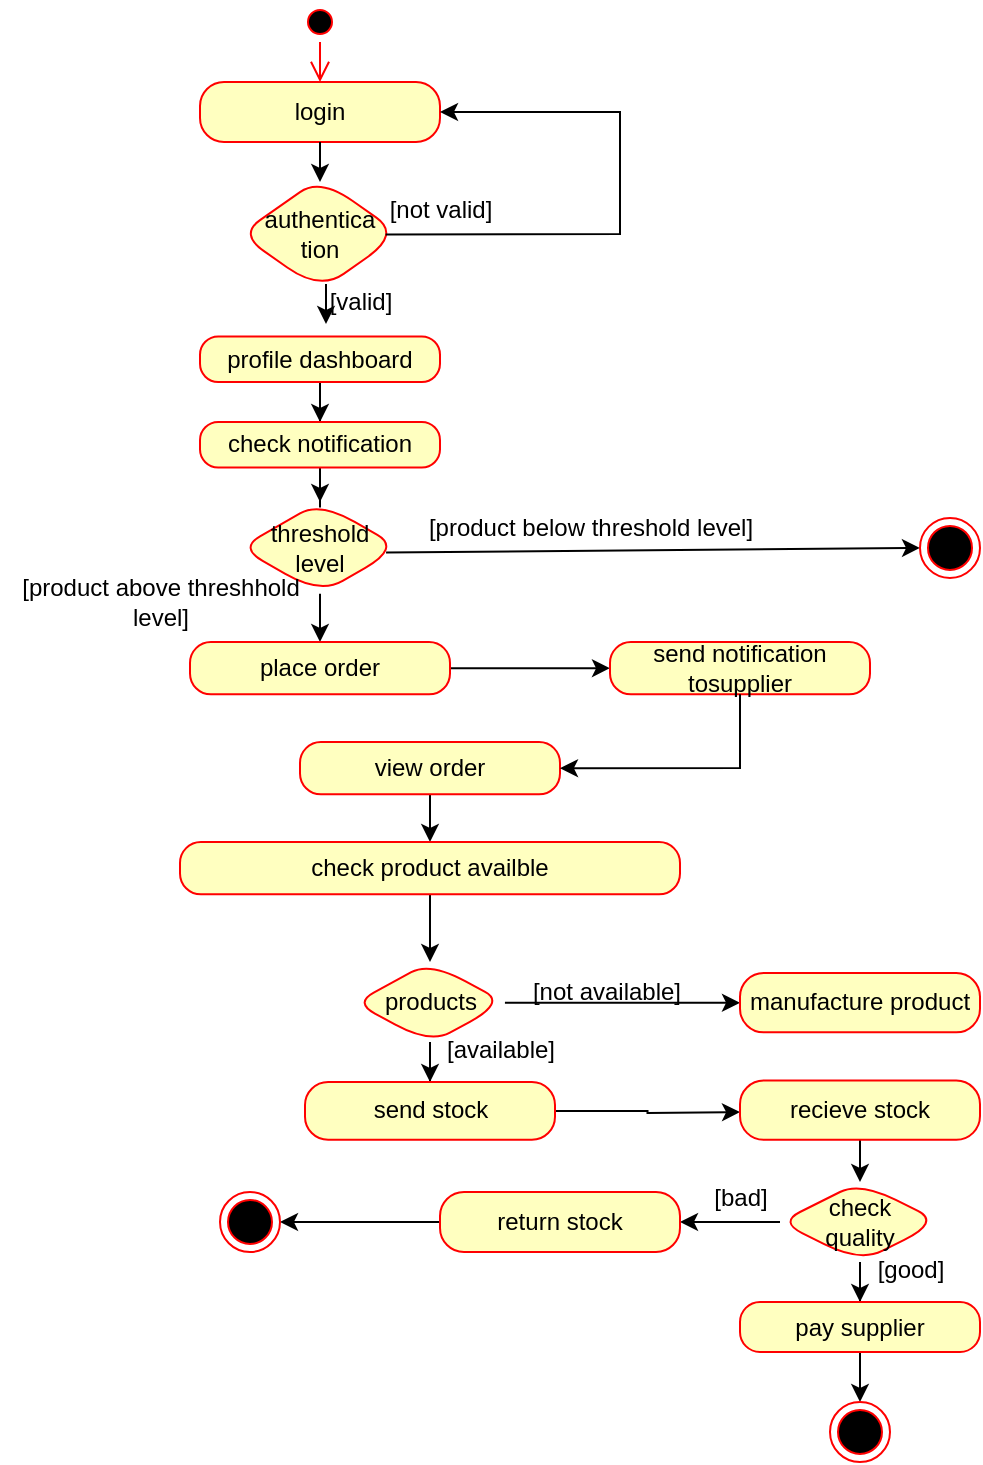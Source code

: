 <mxfile version="25.0.3">
  <diagram name="Page-1" id="9t7xzfBkgZPHPd9igZYV">
    <mxGraphModel dx="1674" dy="696" grid="1" gridSize="10" guides="1" tooltips="1" connect="1" arrows="1" fold="1" page="1" pageScale="1" pageWidth="850" pageHeight="1100" math="0" shadow="0">
      <root>
        <mxCell id="0" />
        <mxCell id="1" parent="0" />
        <mxCell id="rXoR8evQToIiPD2TJ-ZC-3" value="" style="ellipse;html=1;shape=startState;fillColor=#000000;strokeColor=#ff0000;" vertex="1" parent="1">
          <mxGeometry x="390" y="10" width="20" height="20" as="geometry" />
        </mxCell>
        <mxCell id="rXoR8evQToIiPD2TJ-ZC-4" value="" style="edgeStyle=orthogonalEdgeStyle;html=1;verticalAlign=bottom;endArrow=open;endSize=8;strokeColor=#ff0000;rounded=0;" edge="1" parent="1" source="rXoR8evQToIiPD2TJ-ZC-3">
          <mxGeometry relative="1" as="geometry">
            <mxPoint x="400" y="50" as="targetPoint" />
          </mxGeometry>
        </mxCell>
        <mxCell id="rXoR8evQToIiPD2TJ-ZC-5" value="login" style="rounded=1;whiteSpace=wrap;html=1;arcSize=40;fontColor=#000000;fillColor=#ffffc0;strokeColor=#ff0000;" vertex="1" parent="1">
          <mxGeometry x="340" y="50" width="120" height="30" as="geometry" />
        </mxCell>
        <mxCell id="rXoR8evQToIiPD2TJ-ZC-6" value="" style="edgeStyle=orthogonalEdgeStyle;rounded=0;orthogonalLoop=1;jettySize=auto;html=1;" edge="1" parent="1">
          <mxGeometry relative="1" as="geometry">
            <mxPoint x="400" y="80" as="sourcePoint" />
            <mxPoint x="400" y="100" as="targetPoint" />
          </mxGeometry>
        </mxCell>
        <mxCell id="rXoR8evQToIiPD2TJ-ZC-7" value="authentica&lt;div&gt;tion&lt;/div&gt;" style="rhombus;whiteSpace=wrap;html=1;fillColor=#ffffc0;strokeColor=#ff0000;fontColor=#000000;rounded=1;arcSize=40;" vertex="1" parent="1">
          <mxGeometry x="360" y="98" width="80" height="56.25" as="geometry" />
        </mxCell>
        <mxCell id="rXoR8evQToIiPD2TJ-ZC-13" value="" style="edgeStyle=orthogonalEdgeStyle;rounded=0;orthogonalLoop=1;jettySize=auto;html=1;" edge="1" parent="1" source="rXoR8evQToIiPD2TJ-ZC-8" target="rXoR8evQToIiPD2TJ-ZC-12">
          <mxGeometry relative="1" as="geometry" />
        </mxCell>
        <mxCell id="rXoR8evQToIiPD2TJ-ZC-8" value="profile dashboard" style="whiteSpace=wrap;html=1;fillColor=#ffffc0;strokeColor=#ff0000;fontColor=#000000;rounded=1;arcSize=40;" vertex="1" parent="1">
          <mxGeometry x="340" y="177.25" width="120" height="22.75" as="geometry" />
        </mxCell>
        <mxCell id="rXoR8evQToIiPD2TJ-ZC-9" value="[valid]" style="text;html=1;align=center;verticalAlign=middle;resizable=0;points=[];autosize=1;strokeColor=none;fillColor=none;" vertex="1" parent="1">
          <mxGeometry x="395" y="145" width="50" height="30" as="geometry" />
        </mxCell>
        <mxCell id="rXoR8evQToIiPD2TJ-ZC-10" value="" style="edgeStyle=orthogonalEdgeStyle;rounded=0;orthogonalLoop=1;jettySize=auto;html=1;" edge="1" parent="1">
          <mxGeometry relative="1" as="geometry">
            <mxPoint x="403" y="151" as="sourcePoint" />
            <mxPoint x="403" y="171" as="targetPoint" />
          </mxGeometry>
        </mxCell>
        <mxCell id="rXoR8evQToIiPD2TJ-ZC-11" value="" style="endArrow=classic;html=1;rounded=0;exitX=0.91;exitY=0.502;exitDx=0;exitDy=0;entryX=1;entryY=0.5;entryDx=0;entryDy=0;exitPerimeter=0;" edge="1" parent="1" source="rXoR8evQToIiPD2TJ-ZC-7" target="rXoR8evQToIiPD2TJ-ZC-5">
          <mxGeometry width="50" height="50" relative="1" as="geometry">
            <mxPoint x="400" y="200" as="sourcePoint" />
            <mxPoint x="450" y="150" as="targetPoint" />
            <Array as="points">
              <mxPoint x="550" y="126" />
              <mxPoint x="550" y="65" />
            </Array>
          </mxGeometry>
        </mxCell>
        <mxCell id="rXoR8evQToIiPD2TJ-ZC-15" value="" style="edgeStyle=orthogonalEdgeStyle;rounded=0;orthogonalLoop=1;jettySize=auto;html=1;" edge="1" parent="1" source="rXoR8evQToIiPD2TJ-ZC-12" target="rXoR8evQToIiPD2TJ-ZC-14">
          <mxGeometry relative="1" as="geometry" />
        </mxCell>
        <mxCell id="rXoR8evQToIiPD2TJ-ZC-12" value="check notification" style="whiteSpace=wrap;html=1;fillColor=#ffffc0;strokeColor=#ff0000;fontColor=#000000;rounded=1;arcSize=40;" vertex="1" parent="1">
          <mxGeometry x="340" y="220" width="120" height="22.75" as="geometry" />
        </mxCell>
        <mxCell id="rXoR8evQToIiPD2TJ-ZC-19" value="" style="edgeStyle=orthogonalEdgeStyle;rounded=0;orthogonalLoop=1;jettySize=auto;html=1;" edge="1" parent="1" source="rXoR8evQToIiPD2TJ-ZC-14" target="rXoR8evQToIiPD2TJ-ZC-18">
          <mxGeometry relative="1" as="geometry" />
        </mxCell>
        <mxCell id="rXoR8evQToIiPD2TJ-ZC-14" value="threshold&lt;div&gt;level&lt;/div&gt;" style="rhombus;whiteSpace=wrap;html=1;fillColor=#ffffc0;strokeColor=#ff0000;fontColor=#000000;rounded=1;arcSize=40;" vertex="1" parent="1">
          <mxGeometry x="360" y="260" width="80" height="45.88" as="geometry" />
        </mxCell>
        <mxCell id="rXoR8evQToIiPD2TJ-ZC-21" value="" style="edgeStyle=orthogonalEdgeStyle;rounded=0;orthogonalLoop=1;jettySize=auto;html=1;" edge="1" parent="1" source="rXoR8evQToIiPD2TJ-ZC-18" target="rXoR8evQToIiPD2TJ-ZC-20">
          <mxGeometry relative="1" as="geometry" />
        </mxCell>
        <mxCell id="rXoR8evQToIiPD2TJ-ZC-18" value="place order" style="whiteSpace=wrap;html=1;fillColor=#ffffc0;strokeColor=#ff0000;fontColor=#000000;rounded=1;arcSize=40;" vertex="1" parent="1">
          <mxGeometry x="335" y="330" width="130" height="26.18" as="geometry" />
        </mxCell>
        <mxCell id="rXoR8evQToIiPD2TJ-ZC-20" value="send notification tosupplier" style="whiteSpace=wrap;html=1;fillColor=#ffffc0;strokeColor=#ff0000;fontColor=#000000;rounded=1;arcSize=40;" vertex="1" parent="1">
          <mxGeometry x="545" y="330" width="130" height="26.18" as="geometry" />
        </mxCell>
        <mxCell id="rXoR8evQToIiPD2TJ-ZC-25" value="" style="edgeStyle=orthogonalEdgeStyle;rounded=0;orthogonalLoop=1;jettySize=auto;html=1;" edge="1" parent="1" source="rXoR8evQToIiPD2TJ-ZC-22" target="rXoR8evQToIiPD2TJ-ZC-24">
          <mxGeometry relative="1" as="geometry" />
        </mxCell>
        <mxCell id="rXoR8evQToIiPD2TJ-ZC-22" value="view order" style="whiteSpace=wrap;html=1;fillColor=#ffffc0;strokeColor=#ff0000;fontColor=#000000;rounded=1;arcSize=40;" vertex="1" parent="1">
          <mxGeometry x="390" y="380" width="130" height="26.18" as="geometry" />
        </mxCell>
        <mxCell id="rXoR8evQToIiPD2TJ-ZC-27" value="" style="edgeStyle=orthogonalEdgeStyle;rounded=0;orthogonalLoop=1;jettySize=auto;html=1;" edge="1" parent="1" source="rXoR8evQToIiPD2TJ-ZC-24" target="rXoR8evQToIiPD2TJ-ZC-26">
          <mxGeometry relative="1" as="geometry" />
        </mxCell>
        <mxCell id="rXoR8evQToIiPD2TJ-ZC-24" value="check product availble" style="whiteSpace=wrap;html=1;fillColor=#ffffc0;strokeColor=#ff0000;fontColor=#000000;rounded=1;arcSize=40;" vertex="1" parent="1">
          <mxGeometry x="330" y="430" width="250" height="26.18" as="geometry" />
        </mxCell>
        <mxCell id="rXoR8evQToIiPD2TJ-ZC-29" value="" style="edgeStyle=orthogonalEdgeStyle;rounded=0;orthogonalLoop=1;jettySize=auto;html=1;" edge="1" parent="1" source="rXoR8evQToIiPD2TJ-ZC-26" target="rXoR8evQToIiPD2TJ-ZC-28">
          <mxGeometry relative="1" as="geometry" />
        </mxCell>
        <mxCell id="rXoR8evQToIiPD2TJ-ZC-33" value="" style="edgeStyle=orthogonalEdgeStyle;rounded=0;orthogonalLoop=1;jettySize=auto;html=1;" edge="1" parent="1" source="rXoR8evQToIiPD2TJ-ZC-26" target="rXoR8evQToIiPD2TJ-ZC-32">
          <mxGeometry relative="1" as="geometry" />
        </mxCell>
        <mxCell id="rXoR8evQToIiPD2TJ-ZC-26" value="products" style="rhombus;whiteSpace=wrap;html=1;fillColor=#ffffc0;strokeColor=#ff0000;fontColor=#000000;rounded=1;arcSize=40;" vertex="1" parent="1">
          <mxGeometry x="417.5" y="490" width="75" height="40.73" as="geometry" />
        </mxCell>
        <mxCell id="rXoR8evQToIiPD2TJ-ZC-28" value="manufacture product" style="whiteSpace=wrap;html=1;fillColor=#ffffc0;strokeColor=#ff0000;fontColor=#000000;rounded=1;arcSize=40;" vertex="1" parent="1">
          <mxGeometry x="610" y="495.55" width="120" height="29.63" as="geometry" />
        </mxCell>
        <mxCell id="rXoR8evQToIiPD2TJ-ZC-37" value="" style="edgeStyle=orthogonalEdgeStyle;rounded=0;orthogonalLoop=1;jettySize=auto;html=1;" edge="1" parent="1" source="rXoR8evQToIiPD2TJ-ZC-32">
          <mxGeometry relative="1" as="geometry">
            <mxPoint x="610" y="565" as="targetPoint" />
          </mxGeometry>
        </mxCell>
        <mxCell id="rXoR8evQToIiPD2TJ-ZC-32" value="send stock" style="whiteSpace=wrap;html=1;fillColor=#ffffc0;strokeColor=#ff0000;fontColor=#000000;rounded=1;arcSize=40;" vertex="1" parent="1">
          <mxGeometry x="392.5" y="550" width="125" height="28.9" as="geometry" />
        </mxCell>
        <mxCell id="rXoR8evQToIiPD2TJ-ZC-42" value="" style="edgeStyle=orthogonalEdgeStyle;rounded=0;orthogonalLoop=1;jettySize=auto;html=1;" edge="1" parent="1" source="rXoR8evQToIiPD2TJ-ZC-38" target="rXoR8evQToIiPD2TJ-ZC-41">
          <mxGeometry relative="1" as="geometry" />
        </mxCell>
        <mxCell id="rXoR8evQToIiPD2TJ-ZC-38" value="recieve stock" style="whiteSpace=wrap;html=1;fillColor=#ffffc0;strokeColor=#ff0000;fontColor=#000000;rounded=1;arcSize=40;" vertex="1" parent="1">
          <mxGeometry x="610" y="549.27" width="120" height="29.63" as="geometry" />
        </mxCell>
        <mxCell id="rXoR8evQToIiPD2TJ-ZC-44" value="" style="edgeStyle=orthogonalEdgeStyle;rounded=0;orthogonalLoop=1;jettySize=auto;html=1;" edge="1" parent="1" source="rXoR8evQToIiPD2TJ-ZC-41" target="rXoR8evQToIiPD2TJ-ZC-43">
          <mxGeometry relative="1" as="geometry" />
        </mxCell>
        <mxCell id="rXoR8evQToIiPD2TJ-ZC-48" value="" style="edgeStyle=orthogonalEdgeStyle;rounded=0;orthogonalLoop=1;jettySize=auto;html=1;" edge="1" parent="1" source="rXoR8evQToIiPD2TJ-ZC-41" target="rXoR8evQToIiPD2TJ-ZC-47">
          <mxGeometry relative="1" as="geometry" />
        </mxCell>
        <mxCell id="rXoR8evQToIiPD2TJ-ZC-41" value="check&lt;div&gt;quality&lt;/div&gt;" style="rhombus;whiteSpace=wrap;html=1;fillColor=#ffffc0;strokeColor=#ff0000;fontColor=#000000;rounded=1;arcSize=40;" vertex="1" parent="1">
          <mxGeometry x="630" y="600" width="80" height="40" as="geometry" />
        </mxCell>
        <mxCell id="rXoR8evQToIiPD2TJ-ZC-46" value="" style="edgeStyle=orthogonalEdgeStyle;rounded=0;orthogonalLoop=1;jettySize=auto;html=1;" edge="1" parent="1" source="rXoR8evQToIiPD2TJ-ZC-43">
          <mxGeometry relative="1" as="geometry">
            <mxPoint x="670" y="710" as="targetPoint" />
          </mxGeometry>
        </mxCell>
        <mxCell id="rXoR8evQToIiPD2TJ-ZC-43" value="pay supplier" style="whiteSpace=wrap;html=1;fillColor=#ffffc0;strokeColor=#ff0000;fontColor=#000000;rounded=1;arcSize=40;" vertex="1" parent="1">
          <mxGeometry x="610" y="660" width="120" height="25" as="geometry" />
        </mxCell>
        <mxCell id="rXoR8evQToIiPD2TJ-ZC-50" value="" style="edgeStyle=orthogonalEdgeStyle;rounded=0;orthogonalLoop=1;jettySize=auto;html=1;" edge="1" parent="1" source="rXoR8evQToIiPD2TJ-ZC-47">
          <mxGeometry relative="1" as="geometry">
            <mxPoint x="380" y="620" as="targetPoint" />
          </mxGeometry>
        </mxCell>
        <mxCell id="rXoR8evQToIiPD2TJ-ZC-47" value="return stock" style="whiteSpace=wrap;html=1;fillColor=#ffffc0;strokeColor=#ff0000;fontColor=#000000;rounded=1;arcSize=40;" vertex="1" parent="1">
          <mxGeometry x="460" y="605" width="120" height="30" as="geometry" />
        </mxCell>
        <mxCell id="rXoR8evQToIiPD2TJ-ZC-51" value="" style="ellipse;html=1;shape=endState;fillColor=#000000;strokeColor=#ff0000;" vertex="1" parent="1">
          <mxGeometry x="350" y="605" width="30" height="30" as="geometry" />
        </mxCell>
        <mxCell id="rXoR8evQToIiPD2TJ-ZC-53" value="" style="ellipse;html=1;shape=endState;fillColor=#000000;strokeColor=#ff0000;" vertex="1" parent="1">
          <mxGeometry x="655" y="710" width="30" height="30" as="geometry" />
        </mxCell>
        <mxCell id="rXoR8evQToIiPD2TJ-ZC-55" value="" style="endArrow=classic;html=1;rounded=0;exitX=0.913;exitY=0.55;exitDx=0;exitDy=0;exitPerimeter=0;entryX=0;entryY=0.5;entryDx=0;entryDy=0;" edge="1" parent="1" source="rXoR8evQToIiPD2TJ-ZC-14" target="rXoR8evQToIiPD2TJ-ZC-56">
          <mxGeometry width="50" height="50" relative="1" as="geometry">
            <mxPoint x="400" y="400" as="sourcePoint" />
            <mxPoint x="700" y="290" as="targetPoint" />
          </mxGeometry>
        </mxCell>
        <mxCell id="rXoR8evQToIiPD2TJ-ZC-56" value="" style="ellipse;html=1;shape=endState;fillColor=#000000;strokeColor=#ff0000;" vertex="1" parent="1">
          <mxGeometry x="700" y="267.94" width="30" height="30" as="geometry" />
        </mxCell>
        <mxCell id="rXoR8evQToIiPD2TJ-ZC-57" value="[not valid]" style="text;html=1;align=center;verticalAlign=middle;resizable=0;points=[];autosize=1;strokeColor=none;fillColor=none;" vertex="1" parent="1">
          <mxGeometry x="425" y="99" width="70" height="30" as="geometry" />
        </mxCell>
        <mxCell id="rXoR8evQToIiPD2TJ-ZC-58" value="[product below threshold level]" style="text;html=1;align=center;verticalAlign=middle;resizable=0;points=[];autosize=1;strokeColor=none;fillColor=none;" vertex="1" parent="1">
          <mxGeometry x="440" y="258" width="190" height="30" as="geometry" />
        </mxCell>
        <mxCell id="rXoR8evQToIiPD2TJ-ZC-59" value="[product above threshhold&lt;div&gt;level]&lt;/div&gt;" style="text;html=1;align=center;verticalAlign=middle;resizable=0;points=[];autosize=1;strokeColor=none;fillColor=none;" vertex="1" parent="1">
          <mxGeometry x="240" y="290" width="160" height="40" as="geometry" />
        </mxCell>
        <mxCell id="rXoR8evQToIiPD2TJ-ZC-60" value="[not available]" style="text;html=1;align=center;verticalAlign=middle;resizable=0;points=[];autosize=1;strokeColor=none;fillColor=none;" vertex="1" parent="1">
          <mxGeometry x="492.5" y="490" width="100" height="30" as="geometry" />
        </mxCell>
        <mxCell id="rXoR8evQToIiPD2TJ-ZC-61" value="[available]" style="text;html=1;align=center;verticalAlign=middle;resizable=0;points=[];autosize=1;strokeColor=none;fillColor=none;" vertex="1" parent="1">
          <mxGeometry x="450" y="519" width="80" height="30" as="geometry" />
        </mxCell>
        <mxCell id="rXoR8evQToIiPD2TJ-ZC-62" value="[good]" style="text;html=1;align=center;verticalAlign=middle;resizable=0;points=[];autosize=1;strokeColor=none;fillColor=none;" vertex="1" parent="1">
          <mxGeometry x="665" y="629" width="60" height="30" as="geometry" />
        </mxCell>
        <mxCell id="rXoR8evQToIiPD2TJ-ZC-63" value="[bad]" style="text;html=1;align=center;verticalAlign=middle;resizable=0;points=[];autosize=1;strokeColor=none;fillColor=none;" vertex="1" parent="1">
          <mxGeometry x="585" y="593" width="50" height="30" as="geometry" />
        </mxCell>
        <mxCell id="rXoR8evQToIiPD2TJ-ZC-64" value="" style="endArrow=classic;html=1;rounded=0;exitX=0.5;exitY=1;exitDx=0;exitDy=0;entryX=1;entryY=0.5;entryDx=0;entryDy=0;" edge="1" parent="1" source="rXoR8evQToIiPD2TJ-ZC-20" target="rXoR8evQToIiPD2TJ-ZC-22">
          <mxGeometry width="50" height="50" relative="1" as="geometry">
            <mxPoint x="400" y="400" as="sourcePoint" />
            <mxPoint x="560" y="390" as="targetPoint" />
            <Array as="points">
              <mxPoint x="610" y="393" />
            </Array>
          </mxGeometry>
        </mxCell>
      </root>
    </mxGraphModel>
  </diagram>
</mxfile>
